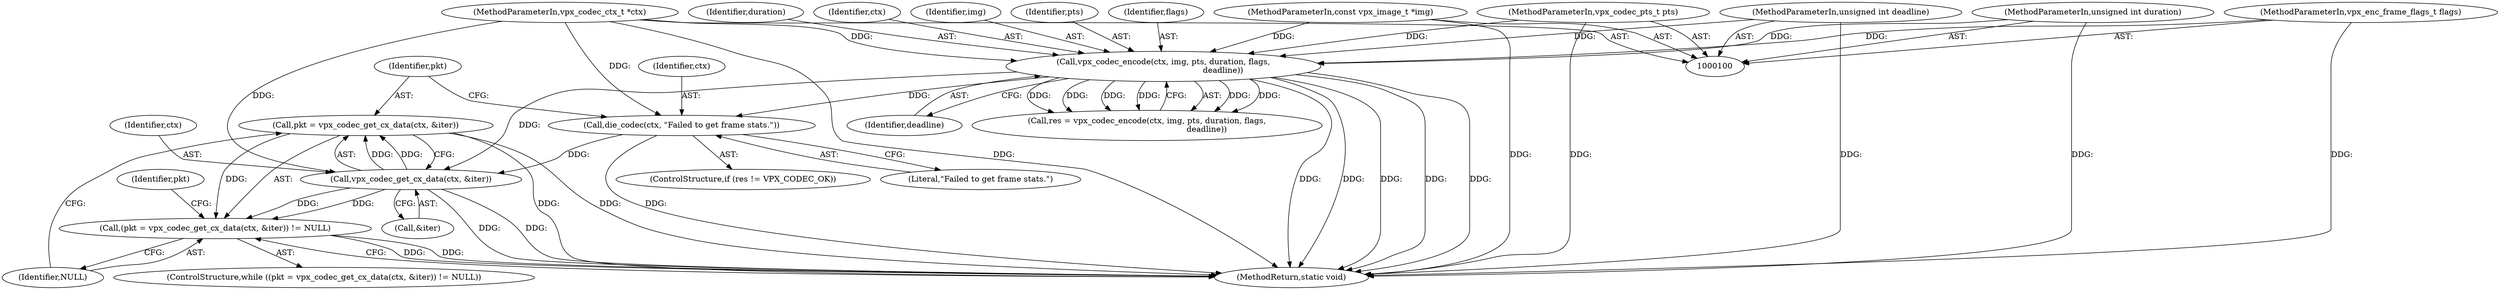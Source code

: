 digraph "0_Android_5a9753fca56f0eeb9f61e342b2fccffc364f9426_17@pointer" {
"1000136" [label="(Call,pkt = vpx_codec_get_cx_data(ctx, &iter))"];
"1000138" [label="(Call,vpx_codec_get_cx_data(ctx, &iter))"];
"1000120" [label="(Call,vpx_codec_encode(ctx, img, pts, duration, flags,\n                                               deadline))"];
"1000101" [label="(MethodParameterIn,vpx_codec_ctx_t *ctx)"];
"1000102" [label="(MethodParameterIn,const vpx_image_t *img)"];
"1000103" [label="(MethodParameterIn,vpx_codec_pts_t pts)"];
"1000104" [label="(MethodParameterIn,unsigned int duration)"];
"1000105" [label="(MethodParameterIn,vpx_enc_frame_flags_t flags)"];
"1000106" [label="(MethodParameterIn,unsigned int deadline)"];
"1000131" [label="(Call,die_codec(ctx, \"Failed to get frame stats.\"))"];
"1000135" [label="(Call,(pkt = vpx_codec_get_cx_data(ctx, &iter)) != NULL)"];
"1000138" [label="(Call,vpx_codec_get_cx_data(ctx, &iter))"];
"1000106" [label="(MethodParameterIn,unsigned int deadline)"];
"1000200" [label="(MethodReturn,static void)"];
"1000140" [label="(Call,&iter)"];
"1000135" [label="(Call,(pkt = vpx_codec_get_cx_data(ctx, &iter)) != NULL)"];
"1000126" [label="(Identifier,deadline)"];
"1000137" [label="(Identifier,pkt)"];
"1000103" [label="(MethodParameterIn,vpx_codec_pts_t pts)"];
"1000139" [label="(Identifier,ctx)"];
"1000131" [label="(Call,die_codec(ctx, \"Failed to get frame stats.\"))"];
"1000124" [label="(Identifier,duration)"];
"1000132" [label="(Identifier,ctx)"];
"1000127" [label="(ControlStructure,if (res != VPX_CODEC_OK))"];
"1000121" [label="(Identifier,ctx)"];
"1000105" [label="(MethodParameterIn,vpx_enc_frame_flags_t flags)"];
"1000122" [label="(Identifier,img)"];
"1000102" [label="(MethodParameterIn,const vpx_image_t *img)"];
"1000123" [label="(Identifier,pts)"];
"1000125" [label="(Identifier,flags)"];
"1000142" [label="(Identifier,NULL)"];
"1000120" [label="(Call,vpx_codec_encode(ctx, img, pts, duration, flags,\n                                               deadline))"];
"1000133" [label="(Literal,\"Failed to get frame stats.\")"];
"1000118" [label="(Call,res = vpx_codec_encode(ctx, img, pts, duration, flags,\n                                               deadline))"];
"1000104" [label="(MethodParameterIn,unsigned int duration)"];
"1000147" [label="(Identifier,pkt)"];
"1000136" [label="(Call,pkt = vpx_codec_get_cx_data(ctx, &iter))"];
"1000101" [label="(MethodParameterIn,vpx_codec_ctx_t *ctx)"];
"1000134" [label="(ControlStructure,while ((pkt = vpx_codec_get_cx_data(ctx, &iter)) != NULL))"];
"1000136" -> "1000135"  [label="AST: "];
"1000136" -> "1000138"  [label="CFG: "];
"1000137" -> "1000136"  [label="AST: "];
"1000138" -> "1000136"  [label="AST: "];
"1000142" -> "1000136"  [label="CFG: "];
"1000136" -> "1000200"  [label="DDG: "];
"1000136" -> "1000200"  [label="DDG: "];
"1000136" -> "1000135"  [label="DDG: "];
"1000138" -> "1000136"  [label="DDG: "];
"1000138" -> "1000136"  [label="DDG: "];
"1000138" -> "1000140"  [label="CFG: "];
"1000139" -> "1000138"  [label="AST: "];
"1000140" -> "1000138"  [label="AST: "];
"1000138" -> "1000200"  [label="DDG: "];
"1000138" -> "1000200"  [label="DDG: "];
"1000138" -> "1000135"  [label="DDG: "];
"1000138" -> "1000135"  [label="DDG: "];
"1000120" -> "1000138"  [label="DDG: "];
"1000131" -> "1000138"  [label="DDG: "];
"1000101" -> "1000138"  [label="DDG: "];
"1000120" -> "1000118"  [label="AST: "];
"1000120" -> "1000126"  [label="CFG: "];
"1000121" -> "1000120"  [label="AST: "];
"1000122" -> "1000120"  [label="AST: "];
"1000123" -> "1000120"  [label="AST: "];
"1000124" -> "1000120"  [label="AST: "];
"1000125" -> "1000120"  [label="AST: "];
"1000126" -> "1000120"  [label="AST: "];
"1000118" -> "1000120"  [label="CFG: "];
"1000120" -> "1000200"  [label="DDG: "];
"1000120" -> "1000200"  [label="DDG: "];
"1000120" -> "1000200"  [label="DDG: "];
"1000120" -> "1000200"  [label="DDG: "];
"1000120" -> "1000200"  [label="DDG: "];
"1000120" -> "1000118"  [label="DDG: "];
"1000120" -> "1000118"  [label="DDG: "];
"1000120" -> "1000118"  [label="DDG: "];
"1000120" -> "1000118"  [label="DDG: "];
"1000120" -> "1000118"  [label="DDG: "];
"1000120" -> "1000118"  [label="DDG: "];
"1000101" -> "1000120"  [label="DDG: "];
"1000102" -> "1000120"  [label="DDG: "];
"1000103" -> "1000120"  [label="DDG: "];
"1000104" -> "1000120"  [label="DDG: "];
"1000105" -> "1000120"  [label="DDG: "];
"1000106" -> "1000120"  [label="DDG: "];
"1000120" -> "1000131"  [label="DDG: "];
"1000101" -> "1000100"  [label="AST: "];
"1000101" -> "1000200"  [label="DDG: "];
"1000101" -> "1000131"  [label="DDG: "];
"1000102" -> "1000100"  [label="AST: "];
"1000102" -> "1000200"  [label="DDG: "];
"1000103" -> "1000100"  [label="AST: "];
"1000103" -> "1000200"  [label="DDG: "];
"1000104" -> "1000100"  [label="AST: "];
"1000104" -> "1000200"  [label="DDG: "];
"1000105" -> "1000100"  [label="AST: "];
"1000105" -> "1000200"  [label="DDG: "];
"1000106" -> "1000100"  [label="AST: "];
"1000106" -> "1000200"  [label="DDG: "];
"1000131" -> "1000127"  [label="AST: "];
"1000131" -> "1000133"  [label="CFG: "];
"1000132" -> "1000131"  [label="AST: "];
"1000133" -> "1000131"  [label="AST: "];
"1000137" -> "1000131"  [label="CFG: "];
"1000131" -> "1000200"  [label="DDG: "];
"1000135" -> "1000134"  [label="AST: "];
"1000135" -> "1000142"  [label="CFG: "];
"1000142" -> "1000135"  [label="AST: "];
"1000147" -> "1000135"  [label="CFG: "];
"1000200" -> "1000135"  [label="CFG: "];
"1000135" -> "1000200"  [label="DDG: "];
"1000135" -> "1000200"  [label="DDG: "];
}
